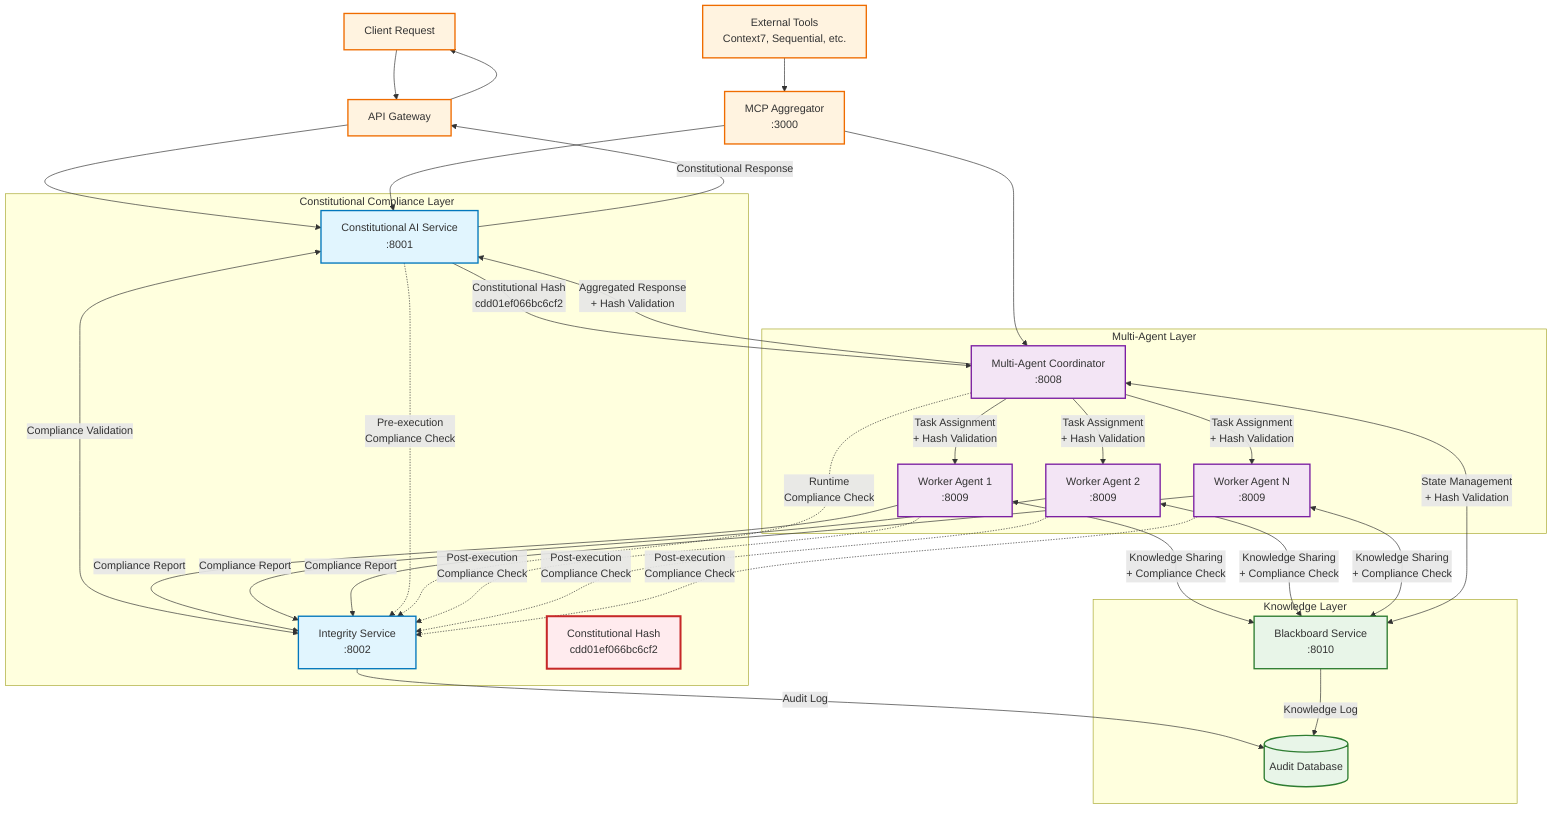 graph TB
    %% External Interface
    Client[Client Request] --> Gateway[API Gateway]
    Gateway --> CAI[Constitutional AI Service<br/>:8001]
    
    %% Core Services
    CAI --> |"Constitutional Hash<br/>cdd01ef066bc6cf2"| MAC[Multi-Agent Coordinator<br/>:8008]
    CAI <--> |"Compliance Validation"| IS[Integrity Service<br/>:8002]
    
    %% Multi-Agent Coordination
    MAC --> |"Task Assignment<br/>+ Hash Validation"| WA1[Worker Agent 1<br/>:8009]
    MAC --> |"Task Assignment<br/>+ Hash Validation"| WA2[Worker Agent 2<br/>:8009]
    MAC --> |"Task Assignment<br/>+ Hash Validation"| WA3[Worker Agent N<br/>:8009]
    
    %% Worker Agents Communication
    WA1 <--> |"Knowledge Sharing<br/>+ Compliance Check"| BB[Blackboard Service<br/>:8010]
    WA2 <--> |"Knowledge Sharing<br/>+ Compliance Check"| BB
    WA3 <--> |"Knowledge Sharing<br/>+ Compliance Check"| BB
    
    %% Cross-Service Communication
    MAC <--> |"State Management<br/>+ Hash Validation"| BB
    WA1 --> |"Compliance Report"| IS
    WA2 --> |"Compliance Report"| IS
    WA3 --> |"Compliance Report"| IS
    
    %% Audit Trail
    IS --> |"Audit Log"| AuditDB[(Audit Database)]
    BB --> |"Knowledge Log"| AuditDB
    
    %% MCP Integration
    MCP[MCP Aggregator<br/>:3000] --> CAI
    MCP --> MAC
    
    %% External Tools
    Tools[External Tools<br/>Context7, Sequential, etc.] --> MCP
    
    %% Response Path
    MAC --> |"Aggregated Response<br/>+ Hash Validation"| CAI
    CAI --> |"Constitutional Response"| Gateway
    Gateway --> Client
    
    %% Constitutional Compliance Flow
    subgraph "Constitutional Compliance Layer"
        CAI
        IS
        Hash[Constitutional Hash<br/>cdd01ef066bc6cf2]
    end
    
    %% Multi-Agent Coordination Layer
    subgraph "Multi-Agent Layer"
        MAC
        WA1
        WA2
        WA3
    end
    
    %% Knowledge Management Layer
    subgraph "Knowledge Layer"
        BB
        AuditDB
    end
    
    %% Styling
    classDef constitutional fill:#e1f5fe,stroke:#0277bd,stroke-width:2px
    classDef multiagent fill:#f3e5f5,stroke:#7b1fa2,stroke-width:2px
    classDef knowledge fill:#e8f5e8,stroke:#2e7d32,stroke-width:2px
    classDef external fill:#fff3e0,stroke:#ef6c00,stroke-width:2px
    classDef compliance fill:#ffebee,stroke:#c62828,stroke-width:3px
    
    class CAI,IS,Hash constitutional
    class MAC,WA1,WA2,WA3 multiagent
    class BB,AuditDB knowledge
    class Client,Gateway,MCP,Tools external
    class Hash compliance
    
    %% Data Flow Annotations
    CAI -.-> |"Pre-execution<br/>Compliance Check"| IS
    MAC -.-> |"Runtime<br/>Compliance Check"| IS
    WA1 -.-> |"Post-execution<br/>Compliance Check"| IS
    WA2 -.-> |"Post-execution<br/>Compliance Check"| IS
    WA3 -.-> |"Post-execution<br/>Compliance Check"| IS